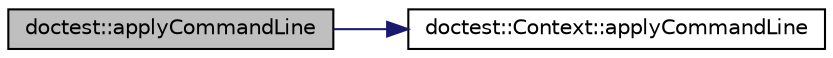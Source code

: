 digraph "doctest::applyCommandLine"
{
 // LATEX_PDF_SIZE
  edge [fontname="Helvetica",fontsize="10",labelfontname="Helvetica",labelfontsize="10"];
  node [fontname="Helvetica",fontsize="10",shape=record];
  rankdir="LR";
  Node1 [label="doctest::applyCommandLine",height=0.2,width=0.4,color="black", fillcolor="grey75", style="filled", fontcolor="black",tooltip=" "];
  Node1 -> Node2 [color="midnightblue",fontsize="10",style="solid",fontname="Helvetica"];
  Node2 [label="doctest::Context::applyCommandLine",height=0.2,width=0.4,color="black", fillcolor="white", style="filled",URL="$classdoctest_1_1_context.html#ad55229220bf9ca74e6e0c6323bf672e1",tooltip=" "];
}
